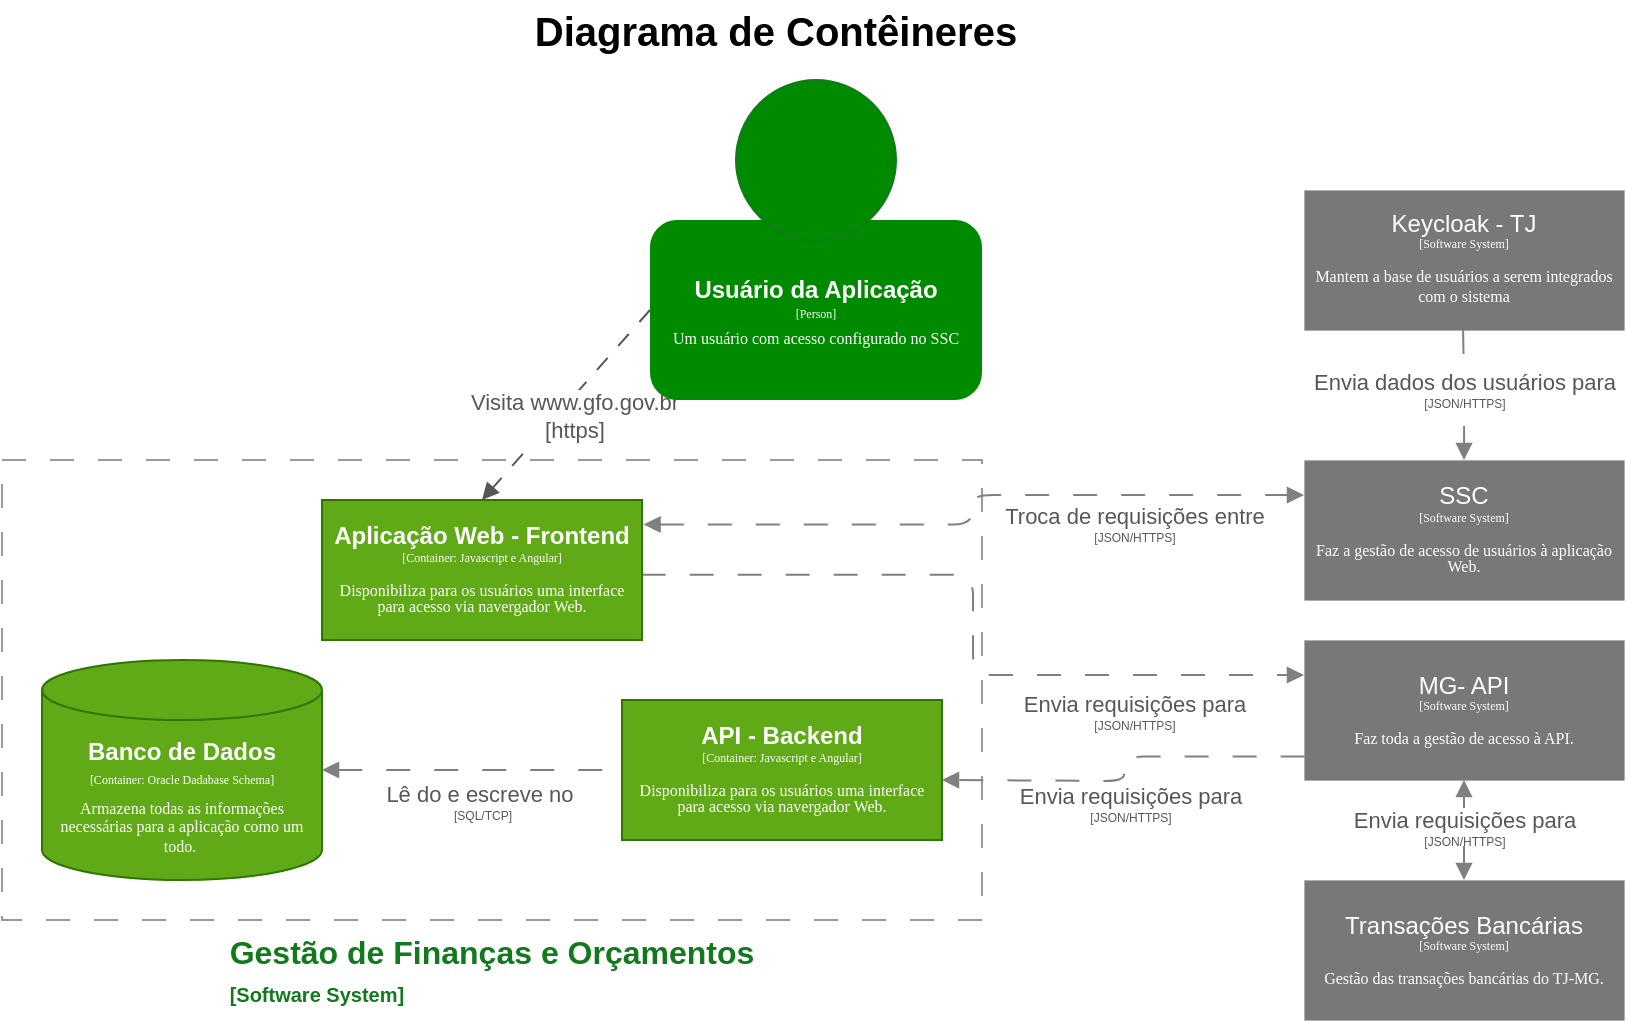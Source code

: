 <mxfile version="26.0.10">
  <diagram id="C5RBs43oDa-KdzZeNtuy" name="Page-1">
    <mxGraphModel dx="1185" dy="481" grid="1" gridSize="10" guides="1" tooltips="1" connect="1" arrows="1" fold="1" page="1" pageScale="1" pageWidth="827" pageHeight="1169" math="0" shadow="0">
      <root>
        <mxCell id="WIyWlLk6GJQsqaUBKTNV-0" />
        <mxCell id="WIyWlLk6GJQsqaUBKTNV-1" parent="WIyWlLk6GJQsqaUBKTNV-0" />
        <mxCell id="WIWx7EF0oUpYT1g42AMl-2" value="&lt;font style=&quot;font-size: 20px;&quot;&gt;&lt;b&gt;Diagrama de Contêineres&lt;/b&gt;&lt;/font&gt;" style="text;html=1;align=center;verticalAlign=middle;whiteSpace=wrap;rounded=0;" parent="WIyWlLk6GJQsqaUBKTNV-1" vertex="1">
          <mxGeometry x="238" y="20" width="330" height="30" as="geometry" />
        </mxCell>
        <mxCell id="WIWx7EF0oUpYT1g42AMl-7" value="&lt;font style=&quot;color: rgb(18, 122, 29);&quot;&gt;Gestão de Finanças e Orçamentos&lt;br&gt;&lt;/font&gt;&lt;div style=&quot;text-align: left;&quot;&gt;&lt;span style=&quot;font-size: 10px; background-color: transparent;&quot;&gt;&lt;font style=&quot;color: rgb(18, 122, 29);&quot;&gt;[Software System]&lt;/font&gt;&lt;/span&gt;&lt;/div&gt;" style="rounded=0;whiteSpace=wrap;html=1;imageVerticalAlign=middle;labelPosition=center;verticalLabelPosition=bottom;align=center;verticalAlign=top;fontSize=16;fontStyle=1;fillColor=none;dashed=1;dashPattern=12 12;strokeColor=#999999;" parent="WIyWlLk6GJQsqaUBKTNV-1" vertex="1">
          <mxGeometry x="16" y="250" width="490" height="230" as="geometry" />
        </mxCell>
        <mxCell id="WIWx7EF0oUpYT1g42AMl-72" value="" style="edgeStyle=orthogonalEdgeStyle;rounded=1;orthogonalLoop=1;jettySize=auto;html=1;curved=0;strokeColor=light-dark(#808080, #ededed);dashed=1;dashPattern=12 12;entryX=0;entryY=0.25;entryDx=0;entryDy=0;endArrow=block;endFill=1;exitX=0.999;exitY=0.534;exitDx=0;exitDy=0;exitPerimeter=0;" parent="WIyWlLk6GJQsqaUBKTNV-1" source="WIWx7EF0oUpYT1g42AMl-60" target="WIWx7EF0oUpYT1g42AMl-74" edge="1">
          <mxGeometry relative="1" as="geometry" />
        </mxCell>
        <mxCell id="WIWx7EF0oUpYT1g42AMl-73" value="&lt;font style=&quot;color: rgb(87, 87, 87); line-height: 50%;&quot;&gt;Envia requisições para&lt;/font&gt;&lt;div style=&quot;line-height: 50%;&quot;&gt;&lt;font style=&quot;font-size: 6px; color: rgb(87, 87, 87); line-height: 50%;&quot;&gt;[JSON/HTTPS]&lt;/font&gt;&lt;/div&gt;" style="edgeLabel;html=1;align=center;verticalAlign=middle;resizable=0;points=[];" parent="WIWx7EF0oUpYT1g42AMl-72" vertex="1" connectable="0">
          <mxGeometry x="-0.14" relative="1" as="geometry">
            <mxPoint x="80" y="113" as="offset" />
          </mxGeometry>
        </mxCell>
        <mxCell id="WIWx7EF0oUpYT1g42AMl-60" value="&lt;div style=&quot;line-height: 70%;&quot;&gt;&lt;font&gt;&lt;b&gt;Aplicação Web - Frontend&lt;/b&gt;&lt;/font&gt;&lt;div&gt;&lt;font face=&quot;Verdana&quot; style=&quot;font-size: 6px; line-height: 70%;&quot;&gt;[Container: Javascript e Angular]&lt;/font&gt;&lt;/div&gt;&lt;div&gt;&lt;font face=&quot;Verdana&quot; style=&quot;font-size: 6px; line-height: 70%;&quot;&gt;&lt;br&gt;&lt;/font&gt;&lt;/div&gt;&lt;div&gt;&lt;font face=&quot;Verdana&quot; style=&quot;line-height: 70%; font-size: 8px;&quot;&gt;Disponibiliza para os usuários uma interface para acesso via navergador Web.&lt;/font&gt;&lt;/div&gt;&lt;/div&gt;" style="rounded=0;whiteSpace=wrap;html=1;fillColor=#60a917;fontColor=#ffffff;strokeColor=#2D7600;" parent="WIyWlLk6GJQsqaUBKTNV-1" vertex="1">
          <mxGeometry x="176" y="270" width="160" height="70" as="geometry" />
        </mxCell>
        <mxCell id="WIWx7EF0oUpYT1g42AMl-61" value="&lt;div style=&quot;line-height: 70%;&quot;&gt;&lt;b&gt;API - Backend&lt;/b&gt;&lt;br&gt;&lt;div&gt;&lt;font face=&quot;Verdana&quot; style=&quot;font-size: 6px; line-height: 70%;&quot;&gt;[Container: Javascript e Angular]&lt;/font&gt;&lt;/div&gt;&lt;div&gt;&lt;font face=&quot;Verdana&quot; style=&quot;font-size: 6px; line-height: 70%;&quot;&gt;&lt;br&gt;&lt;/font&gt;&lt;/div&gt;&lt;div&gt;&lt;font face=&quot;Verdana&quot; style=&quot;line-height: 70%; font-size: 8px;&quot;&gt;Disponibiliza para os usuários uma interface para acesso via navergador Web.&lt;/font&gt;&lt;/div&gt;&lt;/div&gt;" style="rounded=0;whiteSpace=wrap;html=1;fillColor=#60a917;fontColor=#ffffff;strokeColor=#2D7600;" parent="WIyWlLk6GJQsqaUBKTNV-1" vertex="1">
          <mxGeometry x="326" y="370" width="160" height="70" as="geometry" />
        </mxCell>
        <mxCell id="WIWx7EF0oUpYT1g42AMl-66" value="&lt;div style=&quot;line-height: 70%;&quot;&gt;SSC&lt;br&gt;&lt;div&gt;&lt;font style=&quot;font-size: 6px; line-height: 70%;&quot; face=&quot;Verdana&quot;&gt;[Software System]&lt;/font&gt;&lt;/div&gt;&lt;div&gt;&lt;font style=&quot;font-size: 6px; line-height: 70%;&quot; face=&quot;Verdana&quot;&gt;&lt;br&gt;&lt;/font&gt;&lt;/div&gt;&lt;div&gt;&lt;font style=&quot;line-height: 70%; font-size: 8px;&quot; face=&quot;Verdana&quot;&gt;Faz a gestão de acesso de usuários à aplicação Web.&lt;/font&gt;&lt;/div&gt;&lt;/div&gt;" style="rounded=0;whiteSpace=wrap;html=1;fillColor=light-dark(#787878, #515151);strokeColor=#36393d;fontColor=#FFFFFF;strokeWidth=0;" parent="WIyWlLk6GJQsqaUBKTNV-1" vertex="1">
          <mxGeometry x="667" y="250" width="160" height="70" as="geometry" />
        </mxCell>
        <mxCell id="WIWx7EF0oUpYT1g42AMl-67" value="" style="endArrow=block;html=1;rounded=0;exitX=0;exitY=0.5;exitDx=0;exitDy=0;entryX=0.5;entryY=0;entryDx=0;entryDy=0;dashed=1;dashPattern=8 8;strokeColor=#575757;endFill=1;" parent="WIyWlLk6GJQsqaUBKTNV-1" source="WIWx7EF0oUpYT1g42AMl-54" target="WIWx7EF0oUpYT1g42AMl-60" edge="1">
          <mxGeometry width="50" height="50" relative="1" as="geometry">
            <mxPoint x="180" y="190" as="sourcePoint" />
            <mxPoint x="120" y="240" as="targetPoint" />
          </mxGeometry>
        </mxCell>
        <mxCell id="WIWx7EF0oUpYT1g42AMl-71" value="&lt;font style=&quot;color: rgb(87, 87, 87);&quot;&gt;Visita www.gfo.gov.br&lt;/font&gt;&lt;div&gt;&lt;font style=&quot;color: rgb(87, 87, 87);&quot;&gt;[https]&lt;/font&gt;&lt;/div&gt;" style="edgeLabel;html=1;align=center;verticalAlign=middle;resizable=0;points=[];" parent="WIWx7EF0oUpYT1g42AMl-67" vertex="1" connectable="0">
          <mxGeometry x="-0.37" relative="1" as="geometry">
            <mxPoint x="-12" y="23" as="offset" />
          </mxGeometry>
        </mxCell>
        <mxCell id="WIWx7EF0oUpYT1g42AMl-69" value="" style="group" parent="WIyWlLk6GJQsqaUBKTNV-1" vertex="1" connectable="0">
          <mxGeometry x="340" y="60" width="166" height="160" as="geometry" />
        </mxCell>
        <mxCell id="WIWx7EF0oUpYT1g42AMl-54" value="&lt;font style=&quot;line-height: 40%;&quot; face=&quot;Helvetica&quot;&gt;&lt;b&gt;&lt;font&gt;Usuário da Aplicação&lt;/font&gt;&lt;/b&gt;&lt;/font&gt;&lt;div style=&quot;line-height: 40%;&quot;&gt;&lt;font style=&quot;font-family: Verdana; font-size: 6px; line-height: 40%;&quot;&gt;[Person]&lt;/font&gt;&lt;/div&gt;&lt;div style=&quot;line-height: 40%;&quot;&gt;&lt;font face=&quot;Verdana&quot;&gt;&lt;span style=&quot;font-size: 6px;&quot;&gt;&lt;br&gt;&lt;/span&gt;&lt;/font&gt;&lt;div style=&quot;line-height: 60%;&quot;&gt;&lt;font style=&quot;font-size: 8px; line-height: 60%;&quot; face=&quot;Verdana&quot;&gt;Um usuário com acesso configurado no SSC&lt;/font&gt;&lt;/div&gt;&lt;/div&gt;" style="rounded=1;whiteSpace=wrap;html=1;fillColor=#008a00;strokeColor=none;fontColor=#ffffff;" parent="WIWx7EF0oUpYT1g42AMl-69" vertex="1">
          <mxGeometry y="70" width="166" height="90" as="geometry" />
        </mxCell>
        <mxCell id="WIWx7EF0oUpYT1g42AMl-55" value="" style="ellipse;whiteSpace=wrap;html=1;aspect=fixed;fillColor=#008a00;fontColor=#ffffff;strokeColor=light-dark(#127A1D,#EDEDED);" parent="WIWx7EF0oUpYT1g42AMl-69" vertex="1">
          <mxGeometry x="43" width="80" height="80" as="geometry" />
        </mxCell>
        <mxCell id="WIWx7EF0oUpYT1g42AMl-70" value="&lt;font style=&quot;line-height: 80%;&quot; face=&quot;Helvetica&quot;&gt;&lt;b&gt;Banco de Dados&lt;/b&gt;&lt;/font&gt;&lt;div style=&quot;line-height: 80%;&quot;&gt;&lt;font style=&quot;font-size: 6px; line-height: 80%;&quot; face=&quot;Verdana&quot;&gt;[Container: Oracle Dadabase Schema]&lt;/font&gt;&lt;/div&gt;&lt;div style=&quot;line-height: 40%;&quot;&gt;&lt;font style=&quot;font-size: 6px; line-height: 40%;&quot; face=&quot;Verdana&quot;&gt;&lt;br&gt;&lt;/font&gt;&lt;/div&gt;&lt;div style=&quot;line-height: 80%;&quot;&gt;&lt;font face=&quot;Verdana&quot; style=&quot;font-size: 8px; line-height: 80%;&quot;&gt;Armazena todas as informações necessárias para a aplicação como um todo.&amp;nbsp;&lt;/font&gt;&lt;/div&gt;" style="shape=cylinder3;whiteSpace=wrap;html=1;boundedLbl=1;backgroundOutline=1;size=15;fontColor=#ffffff;fillColor=#60a917;strokeColor=#2D7600;" parent="WIyWlLk6GJQsqaUBKTNV-1" vertex="1">
          <mxGeometry x="36" y="350" width="140" height="110" as="geometry" />
        </mxCell>
        <mxCell id="WIWx7EF0oUpYT1g42AMl-74" value="&lt;div style=&quot;line-height: 70%;&quot;&gt;&lt;div&gt;&lt;font style=&quot;line-height: 70%;&quot;&gt;MG- API&lt;/font&gt;&lt;/div&gt;&lt;div&gt;&lt;font style=&quot;font-size: 6px; line-height: 70%;&quot; face=&quot;Verdana&quot;&gt;[Software System]&lt;/font&gt;&lt;/div&gt;&lt;div&gt;&lt;font style=&quot;font-size: 6px; line-height: 70%;&quot; face=&quot;Verdana&quot;&gt;&lt;br&gt;&lt;/font&gt;&lt;/div&gt;&lt;div&gt;&lt;font style=&quot;line-height: 70%; font-size: 8px;&quot; face=&quot;Verdana&quot;&gt;Faz toda a gestão de acesso à API.&lt;/font&gt;&lt;/div&gt;&lt;/div&gt;" style="rounded=0;whiteSpace=wrap;html=1;fillColor=light-dark(#787878, #515151);strokeColor=#36393d;fontColor=#FFFFFF;strokeWidth=0;" parent="WIyWlLk6GJQsqaUBKTNV-1" vertex="1">
          <mxGeometry x="667" y="340" width="160" height="70" as="geometry" />
        </mxCell>
        <mxCell id="WIWx7EF0oUpYT1g42AMl-75" value="&lt;div style=&quot;line-height: 70%;&quot;&gt;&lt;div&gt;&lt;font style=&quot;line-height: 70%;&quot;&gt;Transações Bancárias&lt;/font&gt;&lt;/div&gt;&lt;div&gt;&lt;font style=&quot;font-size: 6px; line-height: 70%;&quot; face=&quot;Verdana&quot;&gt;[Software System]&lt;/font&gt;&lt;/div&gt;&lt;div&gt;&lt;font style=&quot;font-size: 6px; line-height: 70%;&quot; face=&quot;Verdana&quot;&gt;&lt;br&gt;&lt;/font&gt;&lt;/div&gt;&lt;div&gt;&lt;font style=&quot;line-height: 70%; font-size: 8px;&quot; face=&quot;Verdana&quot;&gt;Gestão das transações bancárias do TJ-MG.&lt;/font&gt;&lt;/div&gt;&lt;/div&gt;" style="rounded=0;whiteSpace=wrap;html=1;fillColor=light-dark(#787878, #515151);strokeColor=#36393d;fontColor=#FFFFFF;strokeWidth=0;" parent="WIyWlLk6GJQsqaUBKTNV-1" vertex="1">
          <mxGeometry x="667" y="460" width="160" height="70" as="geometry" />
        </mxCell>
        <mxCell id="WIWx7EF0oUpYT1g42AMl-76" value="" style="edgeStyle=orthogonalEdgeStyle;rounded=1;orthogonalLoop=1;jettySize=auto;html=1;curved=0;strokeColor=light-dark(#808080, #ededed);dashed=1;dashPattern=12 12;entryX=1;entryY=0.5;entryDx=0;entryDy=0;exitX=0.002;exitY=0.832;exitDx=0;exitDy=0;endArrow=block;endFill=1;exitPerimeter=0;" parent="WIyWlLk6GJQsqaUBKTNV-1" source="WIWx7EF0oUpYT1g42AMl-74" edge="1">
          <mxGeometry relative="1" as="geometry">
            <mxPoint x="667" y="427.5" as="sourcePoint" />
            <mxPoint x="486" y="410" as="targetPoint" />
          </mxGeometry>
        </mxCell>
        <mxCell id="WIWx7EF0oUpYT1g42AMl-77" value="&lt;font style=&quot;color: rgb(87, 87, 87); line-height: 50%;&quot;&gt;Envia requisições para&lt;/font&gt;&lt;div style=&quot;line-height: 50%;&quot;&gt;&lt;font style=&quot;font-size: 6px; color: rgb(87, 87, 87); line-height: 50%;&quot;&gt;[JSON/HTTPS]&lt;/font&gt;&lt;/div&gt;" style="edgeLabel;html=1;align=center;verticalAlign=middle;resizable=0;points=[];" parent="WIWx7EF0oUpYT1g42AMl-76" vertex="1" connectable="0">
          <mxGeometry x="-0.14" relative="1" as="geometry">
            <mxPoint x="-2" y="-23" as="offset" />
          </mxGeometry>
        </mxCell>
        <mxCell id="WIWx7EF0oUpYT1g42AMl-78" value="" style="edgeStyle=orthogonalEdgeStyle;rounded=1;orthogonalLoop=1;jettySize=auto;html=1;curved=0;strokeColor=light-dark(#808080, #ededed);dashed=1;dashPattern=12 12;entryX=0.5;entryY=0;entryDx=0;entryDy=0;exitX=0.5;exitY=1;exitDx=0;exitDy=0;endArrow=block;endFill=1;startArrow=block;startFill=1;" parent="WIyWlLk6GJQsqaUBKTNV-1" source="WIWx7EF0oUpYT1g42AMl-74" target="WIWx7EF0oUpYT1g42AMl-75" edge="1">
          <mxGeometry relative="1" as="geometry">
            <mxPoint x="597" y="592" as="sourcePoint" />
            <mxPoint x="291" y="594" as="targetPoint" />
          </mxGeometry>
        </mxCell>
        <mxCell id="WIWx7EF0oUpYT1g42AMl-79" value="&lt;font style=&quot;color: rgb(87, 87, 87); line-height: 50%;&quot;&gt;Envia requisições para&lt;/font&gt;&lt;div style=&quot;line-height: 50%;&quot;&gt;&lt;font style=&quot;font-size: 6px; color: rgb(87, 87, 87); line-height: 50%;&quot;&gt;[JSON/HTTPS]&lt;/font&gt;&lt;/div&gt;" style="edgeLabel;html=1;align=center;verticalAlign=middle;resizable=0;points=[];" parent="WIWx7EF0oUpYT1g42AMl-78" vertex="1" connectable="0">
          <mxGeometry x="-0.14" relative="1" as="geometry">
            <mxPoint y="1" as="offset" />
          </mxGeometry>
        </mxCell>
        <mxCell id="WIWx7EF0oUpYT1g42AMl-80" value="" style="edgeStyle=orthogonalEdgeStyle;rounded=1;orthogonalLoop=1;jettySize=auto;html=1;curved=0;strokeColor=light-dark(#808080, #ededed);dashed=1;dashPattern=12 12;entryX=0;entryY=0.5;entryDx=0;entryDy=0;exitX=1;exitY=0.5;exitDx=0;exitDy=0;endArrow=none;endFill=1;startArrow=block;startFill=1;exitPerimeter=0;" parent="WIyWlLk6GJQsqaUBKTNV-1" source="WIWx7EF0oUpYT1g42AMl-70" target="WIWx7EF0oUpYT1g42AMl-61" edge="1">
          <mxGeometry relative="1" as="geometry">
            <mxPoint x="225.63" y="470" as="sourcePoint" />
            <mxPoint x="225.63" y="600" as="targetPoint" />
          </mxGeometry>
        </mxCell>
        <mxCell id="WIWx7EF0oUpYT1g42AMl-81" value="&lt;font style=&quot;color: rgb(87, 87, 87); line-height: 50%;&quot;&gt;Lê do e escreve no&amp;nbsp;&lt;/font&gt;&lt;div style=&quot;line-height: 50%;&quot;&gt;&lt;font style=&quot;font-size: 6px; color: rgb(87, 87, 87); line-height: 50%;&quot;&gt;[SQL/TCP]&lt;/font&gt;&lt;/div&gt;" style="edgeLabel;html=1;align=center;verticalAlign=middle;resizable=0;points=[];" parent="WIWx7EF0oUpYT1g42AMl-80" vertex="1" connectable="0">
          <mxGeometry x="-0.14" relative="1" as="geometry">
            <mxPoint x="15" y="15" as="offset" />
          </mxGeometry>
        </mxCell>
        <mxCell id="WIWx7EF0oUpYT1g42AMl-83" value="" style="edgeStyle=orthogonalEdgeStyle;rounded=1;orthogonalLoop=1;jettySize=auto;html=1;curved=0;strokeColor=light-dark(#808080, #ededed);dashed=1;dashPattern=12 12;entryX=0;entryY=0.25;entryDx=0;entryDy=0;exitX=1.005;exitY=0.175;exitDx=0;exitDy=0;endArrow=block;endFill=1;startArrow=block;startFill=1;exitPerimeter=0;" parent="WIyWlLk6GJQsqaUBKTNV-1" source="WIWx7EF0oUpYT1g42AMl-60" target="WIWx7EF0oUpYT1g42AMl-66" edge="1">
          <mxGeometry relative="1" as="geometry">
            <mxPoint x="640" y="130" as="sourcePoint" />
            <mxPoint x="640" y="260" as="targetPoint" />
          </mxGeometry>
        </mxCell>
        <mxCell id="WIWx7EF0oUpYT1g42AMl-84" value="&lt;font style=&quot;color: rgb(87, 87, 87); line-height: 50%;&quot;&gt;Troca de requisições entre&lt;/font&gt;&lt;div style=&quot;line-height: 50%;&quot;&gt;&lt;font style=&quot;font-size: 6px; color: rgb(87, 87, 87); line-height: 50%;&quot;&gt;[JSON/HTTPS]&lt;/font&gt;&lt;/div&gt;" style="edgeLabel;html=1;align=center;verticalAlign=middle;resizable=0;points=[];" parent="WIWx7EF0oUpYT1g42AMl-83" vertex="1" connectable="0">
          <mxGeometry x="-0.14" relative="1" as="geometry">
            <mxPoint x="96" y="-2" as="offset" />
          </mxGeometry>
        </mxCell>
        <mxCell id="WIWx7EF0oUpYT1g42AMl-86" value="&lt;div style=&quot;line-height: 70%;&quot;&gt;Keycloak - TJ&lt;br&gt;&lt;div&gt;&lt;font style=&quot;font-size: 6px; line-height: 70%;&quot; face=&quot;Verdana&quot;&gt;[Software System]&lt;/font&gt;&lt;/div&gt;&lt;div&gt;&lt;font style=&quot;font-size: 6px; line-height: 70%;&quot; face=&quot;Verdana&quot;&gt;&lt;br&gt;&lt;/font&gt;&lt;/div&gt;&lt;div&gt;&lt;font face=&quot;Verdana&quot;&gt;&lt;span style=&quot;font-size: 8px;&quot;&gt;Mantem a base de usuários a serem integrados com o sistema&lt;/span&gt;&lt;/font&gt;&lt;/div&gt;&lt;/div&gt;" style="rounded=0;whiteSpace=wrap;html=1;fillColor=light-dark(#787878, #515151);strokeColor=#36393d;fontColor=#FFFFFF;strokeWidth=0;" parent="WIyWlLk6GJQsqaUBKTNV-1" vertex="1">
          <mxGeometry x="667" y="115" width="160" height="70" as="geometry" />
        </mxCell>
        <mxCell id="WIWx7EF0oUpYT1g42AMl-87" value="" style="edgeStyle=orthogonalEdgeStyle;rounded=1;orthogonalLoop=1;jettySize=auto;html=1;curved=0;strokeColor=light-dark(#808080, #ededed);dashed=1;dashPattern=12 12;exitX=0.5;exitY=1;exitDx=0;exitDy=0;endArrow=block;endFill=1;startArrow=none;startFill=0;entryX=0.5;entryY=0;entryDx=0;entryDy=0;" parent="WIyWlLk6GJQsqaUBKTNV-1" target="WIWx7EF0oUpYT1g42AMl-66" edge="1">
          <mxGeometry relative="1" as="geometry">
            <mxPoint x="746.55" y="185" as="sourcePoint" />
            <mxPoint x="747" y="240" as="targetPoint" />
          </mxGeometry>
        </mxCell>
        <mxCell id="WIWx7EF0oUpYT1g42AMl-88" value="&lt;font style=&quot;color: rgb(87, 87, 87); line-height: 50%;&quot;&gt;Envia dados dos usuários para&lt;/font&gt;&lt;div style=&quot;line-height: 50%;&quot;&gt;&lt;font style=&quot;font-size: 6px; color: rgb(87, 87, 87); line-height: 50%;&quot;&gt;[JSON/HTTPS]&lt;/font&gt;&lt;/div&gt;" style="edgeLabel;html=1;align=center;verticalAlign=middle;resizable=0;points=[];" parent="WIWx7EF0oUpYT1g42AMl-87" vertex="1" connectable="0">
          <mxGeometry x="-0.14" relative="1" as="geometry">
            <mxPoint y="1" as="offset" />
          </mxGeometry>
        </mxCell>
      </root>
    </mxGraphModel>
  </diagram>
</mxfile>
